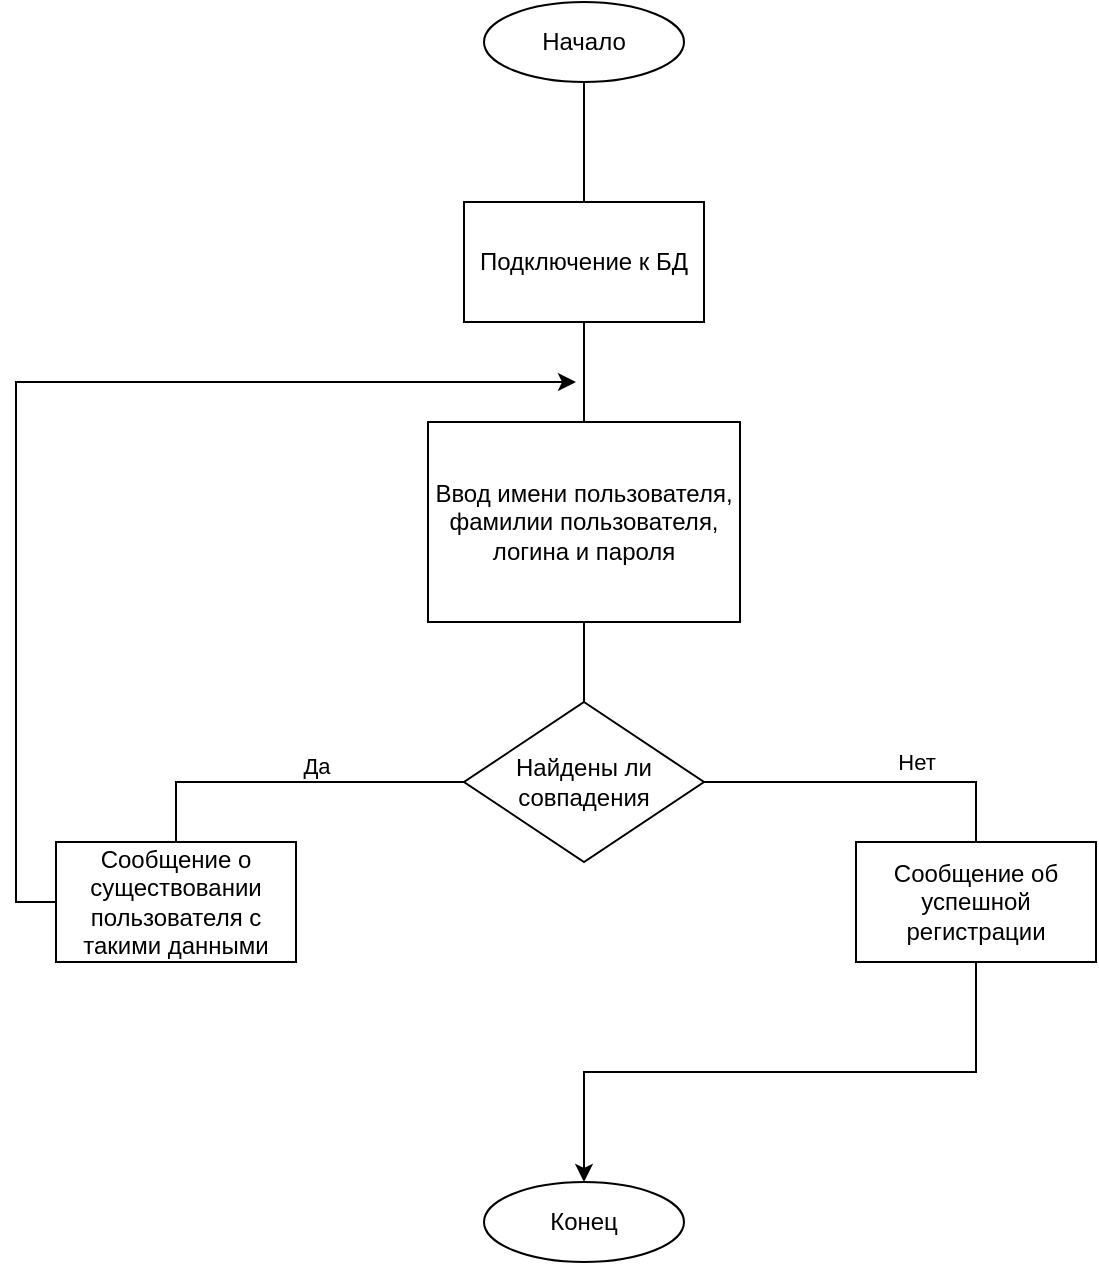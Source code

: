 <mxfile version="13.9.9" type="device"><diagram id="C5RBs43oDa-KdzZeNtuy" name="Page-1"><mxGraphModel dx="1086" dy="806" grid="1" gridSize="10" guides="1" tooltips="1" connect="1" arrows="1" fold="1" page="1" pageScale="1" pageWidth="827" pageHeight="1169" math="0" shadow="0"><root><mxCell id="WIyWlLk6GJQsqaUBKTNV-0"/><mxCell id="WIyWlLk6GJQsqaUBKTNV-1" parent="WIyWlLk6GJQsqaUBKTNV-0"/><mxCell id="JIR-G0jMq8VEEsTqhPxP-0" value="Начало" style="ellipse;whiteSpace=wrap;html=1;" vertex="1" parent="WIyWlLk6GJQsqaUBKTNV-1"><mxGeometry x="314" y="90" width="100" height="40" as="geometry"/></mxCell><mxCell id="JIR-G0jMq8VEEsTqhPxP-1" value="Конец" style="ellipse;whiteSpace=wrap;html=1;" vertex="1" parent="WIyWlLk6GJQsqaUBKTNV-1"><mxGeometry x="314" y="680" width="100" height="40" as="geometry"/></mxCell><mxCell id="JIR-G0jMq8VEEsTqhPxP-18" style="edgeStyle=orthogonalEdgeStyle;rounded=0;orthogonalLoop=1;jettySize=auto;html=1;exitX=0;exitY=0.5;exitDx=0;exitDy=0;endArrow=classic;endFill=1;" edge="1" parent="WIyWlLk6GJQsqaUBKTNV-1" source="JIR-G0jMq8VEEsTqhPxP-2"><mxGeometry relative="1" as="geometry"><mxPoint x="360" y="280" as="targetPoint"/><Array as="points"><mxPoint x="80" y="540"/><mxPoint x="80" y="280"/></Array></mxGeometry></mxCell><mxCell id="JIR-G0jMq8VEEsTqhPxP-2" value="Сообщение о существовании пользователя с такими данными" style="rounded=0;whiteSpace=wrap;html=1;" vertex="1" parent="WIyWlLk6GJQsqaUBKTNV-1"><mxGeometry x="100" y="510" width="120" height="60" as="geometry"/></mxCell><mxCell id="JIR-G0jMq8VEEsTqhPxP-17" style="edgeStyle=orthogonalEdgeStyle;rounded=0;orthogonalLoop=1;jettySize=auto;html=1;exitX=0.5;exitY=1;exitDx=0;exitDy=0;entryX=0.5;entryY=0;entryDx=0;entryDy=0;endArrow=classic;endFill=1;" edge="1" parent="WIyWlLk6GJQsqaUBKTNV-1" source="JIR-G0jMq8VEEsTqhPxP-3" target="JIR-G0jMq8VEEsTqhPxP-1"><mxGeometry relative="1" as="geometry"/></mxCell><mxCell id="JIR-G0jMq8VEEsTqhPxP-3" value="Сообщение об успешной регистрации" style="rounded=0;whiteSpace=wrap;html=1;" vertex="1" parent="WIyWlLk6GJQsqaUBKTNV-1"><mxGeometry x="500" y="510" width="120" height="60" as="geometry"/></mxCell><mxCell id="JIR-G0jMq8VEEsTqhPxP-4" value="Подключение к БД" style="rounded=0;whiteSpace=wrap;html=1;" vertex="1" parent="WIyWlLk6GJQsqaUBKTNV-1"><mxGeometry x="304" y="190" width="120" height="60" as="geometry"/></mxCell><mxCell id="JIR-G0jMq8VEEsTqhPxP-5" value="Ввод имени пользователя, фамилии пользователя, логина и пароля" style="rounded=0;whiteSpace=wrap;html=1;" vertex="1" parent="WIyWlLk6GJQsqaUBKTNV-1"><mxGeometry x="286" y="300" width="156" height="100" as="geometry"/></mxCell><mxCell id="JIR-G0jMq8VEEsTqhPxP-13" style="edgeStyle=orthogonalEdgeStyle;rounded=0;orthogonalLoop=1;jettySize=auto;html=1;exitX=0;exitY=0.5;exitDx=0;exitDy=0;entryX=0.5;entryY=0;entryDx=0;entryDy=0;endArrow=none;endFill=0;" edge="1" parent="WIyWlLk6GJQsqaUBKTNV-1" source="JIR-G0jMq8VEEsTqhPxP-7" target="JIR-G0jMq8VEEsTqhPxP-2"><mxGeometry relative="1" as="geometry"/></mxCell><mxCell id="JIR-G0jMq8VEEsTqhPxP-15" value="Нет" style="edgeLabel;html=1;align=center;verticalAlign=middle;resizable=0;points=[];" vertex="1" connectable="0" parent="JIR-G0jMq8VEEsTqhPxP-13"><mxGeometry x="0.23" y="-8" relative="1" as="geometry"><mxPoint x="333" y="-2" as="offset"/></mxGeometry></mxCell><mxCell id="JIR-G0jMq8VEEsTqhPxP-14" style="edgeStyle=orthogonalEdgeStyle;rounded=0;orthogonalLoop=1;jettySize=auto;html=1;exitX=1;exitY=0.5;exitDx=0;exitDy=0;entryX=0.5;entryY=0;entryDx=0;entryDy=0;endArrow=none;endFill=0;" edge="1" parent="WIyWlLk6GJQsqaUBKTNV-1" source="JIR-G0jMq8VEEsTqhPxP-7" target="JIR-G0jMq8VEEsTqhPxP-3"><mxGeometry relative="1" as="geometry"/></mxCell><mxCell id="JIR-G0jMq8VEEsTqhPxP-16" value="Да" style="edgeLabel;html=1;align=center;verticalAlign=middle;resizable=0;points=[];" vertex="1" connectable="0" parent="JIR-G0jMq8VEEsTqhPxP-14"><mxGeometry x="0.169" y="8" relative="1" as="geometry"><mxPoint x="-291" as="offset"/></mxGeometry></mxCell><mxCell id="JIR-G0jMq8VEEsTqhPxP-7" value="Найдены ли совпадения" style="rhombus;whiteSpace=wrap;html=1;" vertex="1" parent="WIyWlLk6GJQsqaUBKTNV-1"><mxGeometry x="304" y="440" width="120" height="80" as="geometry"/></mxCell><mxCell id="JIR-G0jMq8VEEsTqhPxP-8" value="" style="endArrow=none;html=1;entryX=0.5;entryY=1;entryDx=0;entryDy=0;exitX=0.5;exitY=0;exitDx=0;exitDy=0;" edge="1" parent="WIyWlLk6GJQsqaUBKTNV-1" source="JIR-G0jMq8VEEsTqhPxP-4" target="JIR-G0jMq8VEEsTqhPxP-0"><mxGeometry width="50" height="50" relative="1" as="geometry"><mxPoint x="364" y="170" as="sourcePoint"/><mxPoint x="440" y="440" as="targetPoint"/></mxGeometry></mxCell><mxCell id="JIR-G0jMq8VEEsTqhPxP-9" value="" style="endArrow=none;html=1;entryX=0.5;entryY=1;entryDx=0;entryDy=0;exitX=0.5;exitY=0;exitDx=0;exitDy=0;" edge="1" parent="WIyWlLk6GJQsqaUBKTNV-1" source="JIR-G0jMq8VEEsTqhPxP-5" target="JIR-G0jMq8VEEsTqhPxP-4"><mxGeometry width="50" height="50" relative="1" as="geometry"><mxPoint x="374" y="200" as="sourcePoint"/><mxPoint x="374" y="140" as="targetPoint"/></mxGeometry></mxCell><mxCell id="JIR-G0jMq8VEEsTqhPxP-10" value="" style="endArrow=none;html=1;entryX=0.5;entryY=1;entryDx=0;entryDy=0;exitX=0.5;exitY=0;exitDx=0;exitDy=0;" edge="1" parent="WIyWlLk6GJQsqaUBKTNV-1" source="JIR-G0jMq8VEEsTqhPxP-7" target="JIR-G0jMq8VEEsTqhPxP-5"><mxGeometry width="50" height="50" relative="1" as="geometry"><mxPoint x="384" y="210" as="sourcePoint"/><mxPoint x="384" y="150" as="targetPoint"/></mxGeometry></mxCell></root></mxGraphModel></diagram></mxfile>